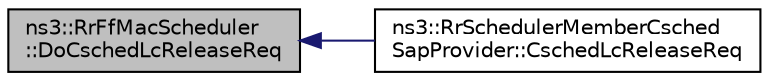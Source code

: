 digraph "ns3::RrFfMacScheduler::DoCschedLcReleaseReq"
{
  edge [fontname="Helvetica",fontsize="10",labelfontname="Helvetica",labelfontsize="10"];
  node [fontname="Helvetica",fontsize="10",shape=record];
  rankdir="LR";
  Node1 [label="ns3::RrFfMacScheduler\l::DoCschedLcReleaseReq",height=0.2,width=0.4,color="black", fillcolor="grey75", style="filled", fontcolor="black"];
  Node1 -> Node2 [dir="back",color="midnightblue",fontsize="10",style="solid"];
  Node2 [label="ns3::RrSchedulerMemberCsched\lSapProvider::CschedLcReleaseReq",height=0.2,width=0.4,color="black", fillcolor="white", style="filled",URL="$d6/db6/classns3_1_1RrSchedulerMemberCschedSapProvider.html#af399d3267614ea48b596eebc2b93cbcf"];
}
